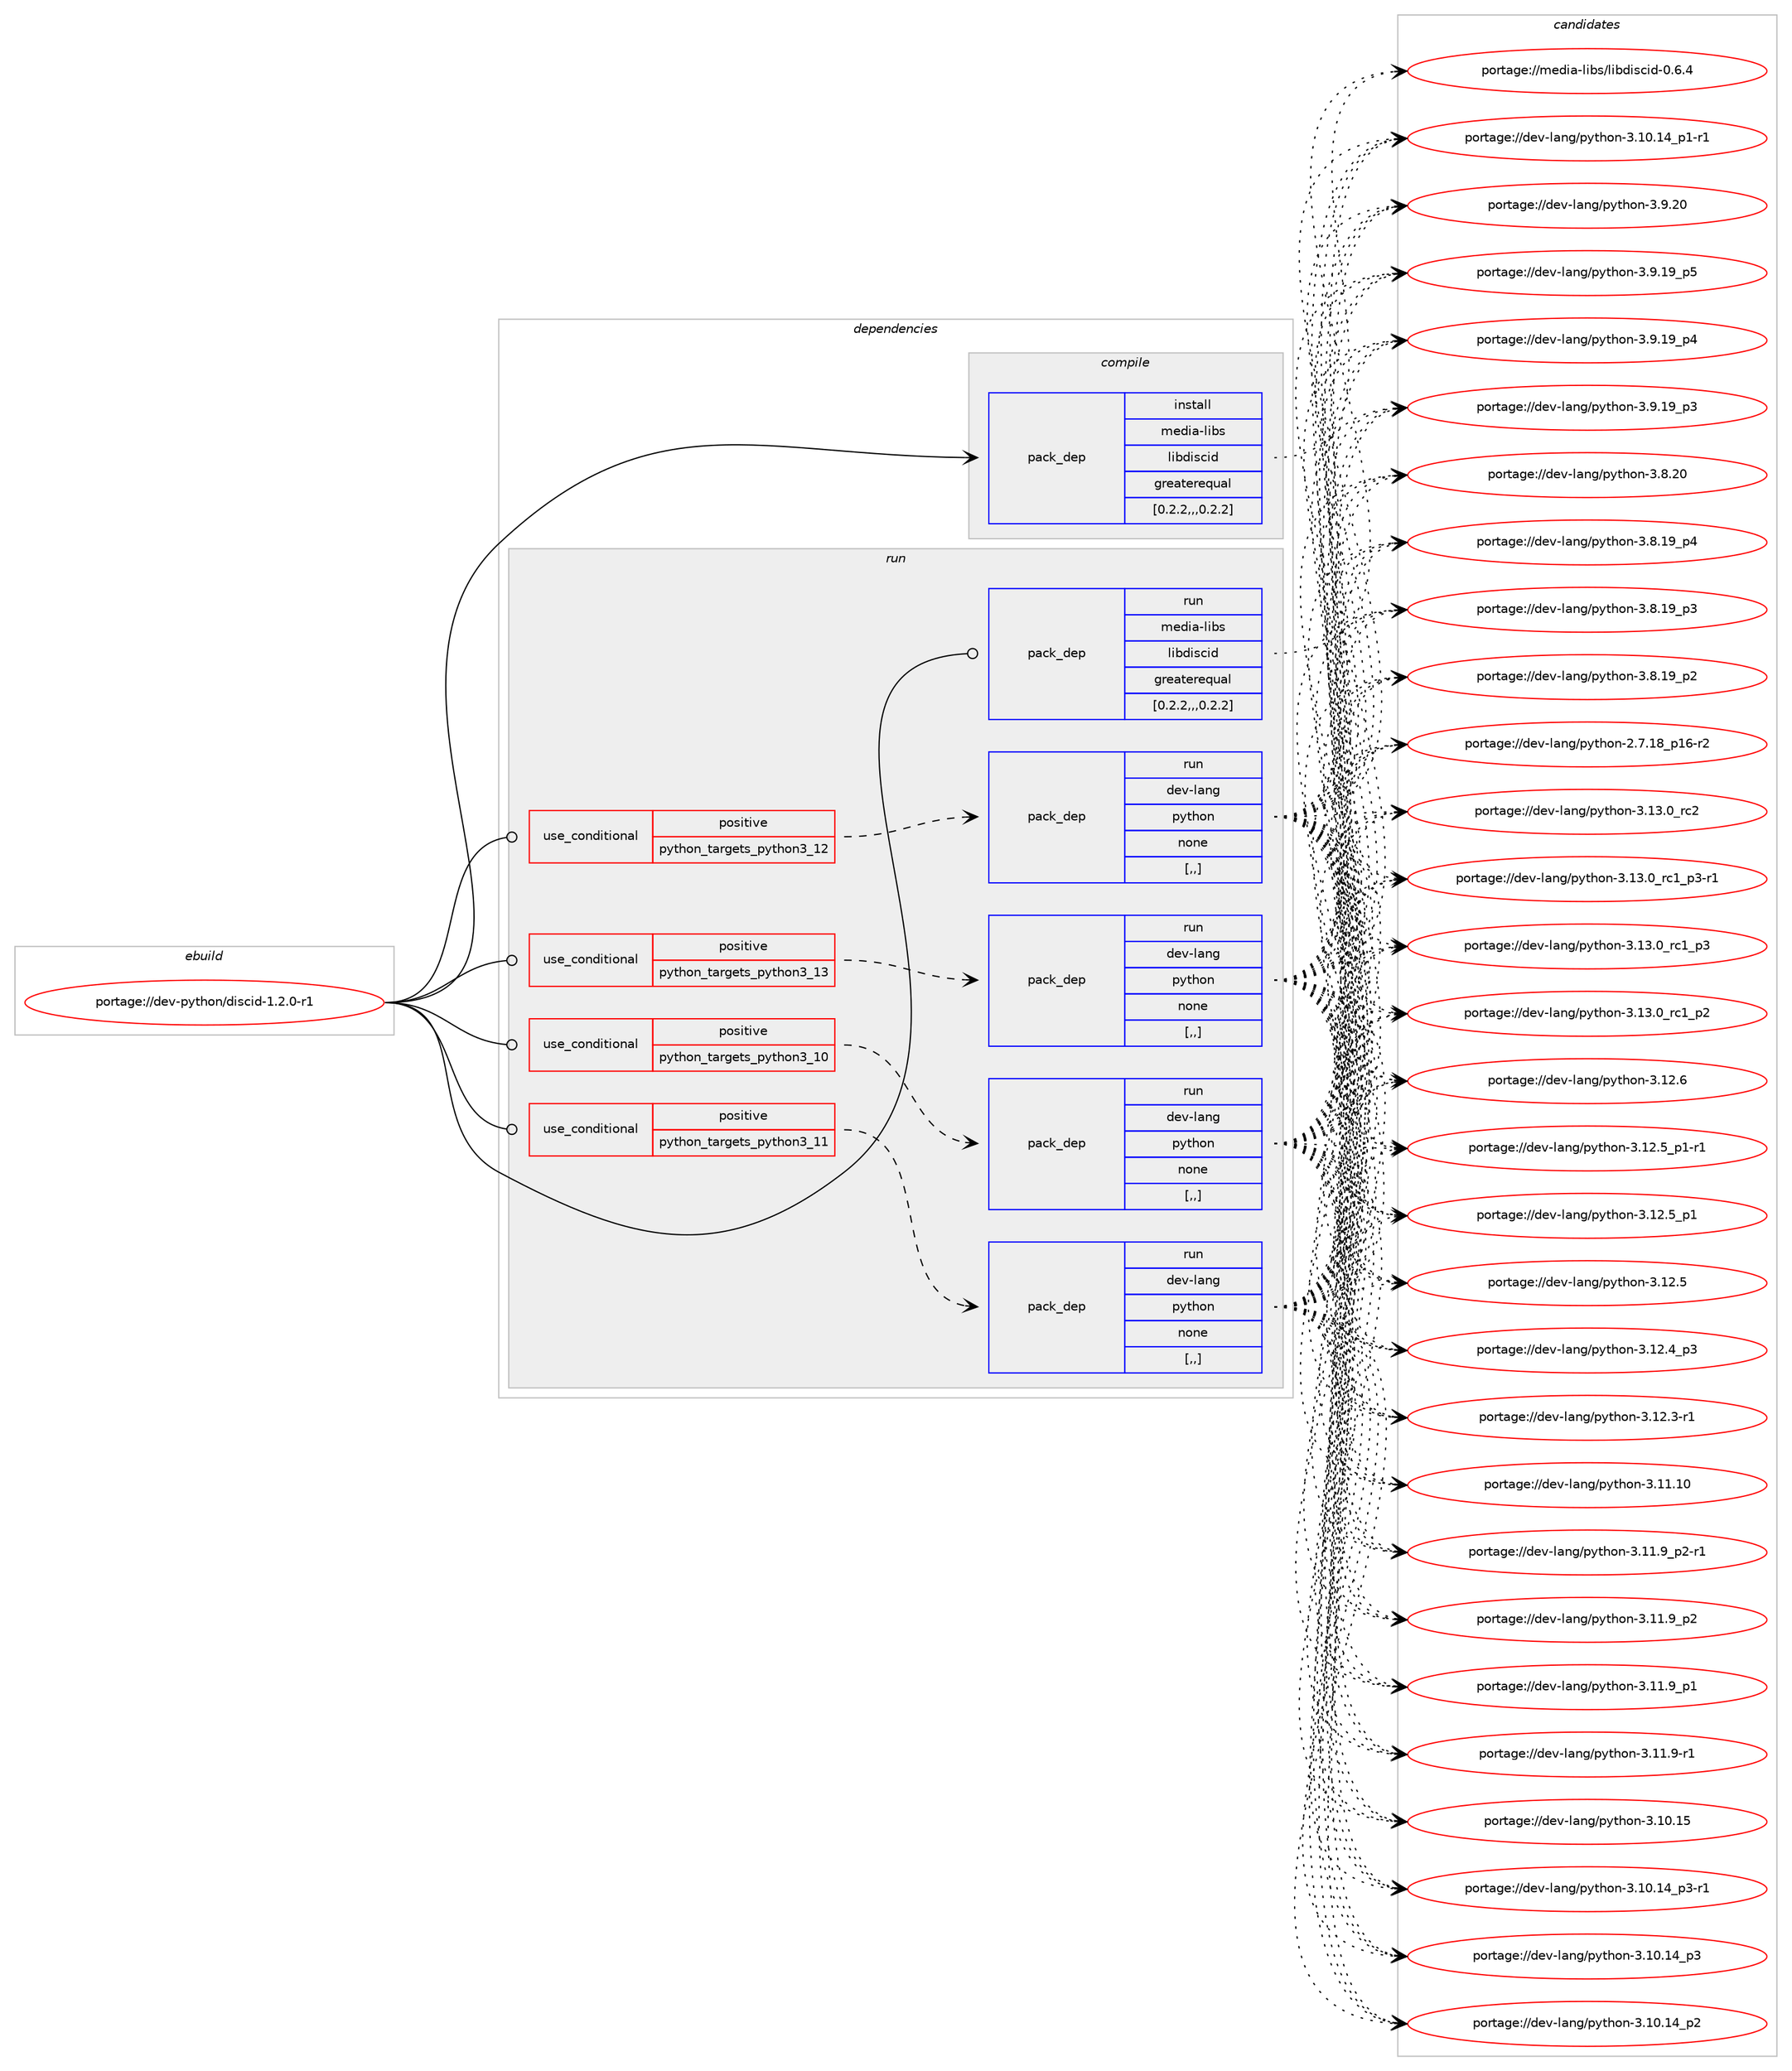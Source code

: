 digraph prolog {

# *************
# Graph options
# *************

newrank=true;
concentrate=true;
compound=true;
graph [rankdir=LR,fontname=Helvetica,fontsize=10,ranksep=1.5];#, ranksep=2.5, nodesep=0.2];
edge  [arrowhead=vee];
node  [fontname=Helvetica,fontsize=10];

# **********
# The ebuild
# **********

subgraph cluster_leftcol {
color=gray;
label=<<i>ebuild</i>>;
id [label="portage://dev-python/discid-1.2.0-r1", color=red, width=4, href="../dev-python/discid-1.2.0-r1.svg"];
}

# ****************
# The dependencies
# ****************

subgraph cluster_midcol {
color=gray;
label=<<i>dependencies</i>>;
subgraph cluster_compile {
fillcolor="#eeeeee";
style=filled;
label=<<i>compile</i>>;
subgraph pack472040 {
dependency639433 [label=<<TABLE BORDER="0" CELLBORDER="1" CELLSPACING="0" CELLPADDING="4" WIDTH="220"><TR><TD ROWSPAN="6" CELLPADDING="30">pack_dep</TD></TR><TR><TD WIDTH="110">install</TD></TR><TR><TD>media-libs</TD></TR><TR><TD>libdiscid</TD></TR><TR><TD>greaterequal</TD></TR><TR><TD>[0.2.2,,,0.2.2]</TD></TR></TABLE>>, shape=none, color=blue];
}
id:e -> dependency639433:w [weight=20,style="solid",arrowhead="vee"];
}
subgraph cluster_compileandrun {
fillcolor="#eeeeee";
style=filled;
label=<<i>compile and run</i>>;
}
subgraph cluster_run {
fillcolor="#eeeeee";
style=filled;
label=<<i>run</i>>;
subgraph cond162576 {
dependency639434 [label=<<TABLE BORDER="0" CELLBORDER="1" CELLSPACING="0" CELLPADDING="4"><TR><TD ROWSPAN="3" CELLPADDING="10">use_conditional</TD></TR><TR><TD>positive</TD></TR><TR><TD>python_targets_python3_10</TD></TR></TABLE>>, shape=none, color=red];
subgraph pack472041 {
dependency639435 [label=<<TABLE BORDER="0" CELLBORDER="1" CELLSPACING="0" CELLPADDING="4" WIDTH="220"><TR><TD ROWSPAN="6" CELLPADDING="30">pack_dep</TD></TR><TR><TD WIDTH="110">run</TD></TR><TR><TD>dev-lang</TD></TR><TR><TD>python</TD></TR><TR><TD>none</TD></TR><TR><TD>[,,]</TD></TR></TABLE>>, shape=none, color=blue];
}
dependency639434:e -> dependency639435:w [weight=20,style="dashed",arrowhead="vee"];
}
id:e -> dependency639434:w [weight=20,style="solid",arrowhead="odot"];
subgraph cond162577 {
dependency639436 [label=<<TABLE BORDER="0" CELLBORDER="1" CELLSPACING="0" CELLPADDING="4"><TR><TD ROWSPAN="3" CELLPADDING="10">use_conditional</TD></TR><TR><TD>positive</TD></TR><TR><TD>python_targets_python3_11</TD></TR></TABLE>>, shape=none, color=red];
subgraph pack472042 {
dependency639437 [label=<<TABLE BORDER="0" CELLBORDER="1" CELLSPACING="0" CELLPADDING="4" WIDTH="220"><TR><TD ROWSPAN="6" CELLPADDING="30">pack_dep</TD></TR><TR><TD WIDTH="110">run</TD></TR><TR><TD>dev-lang</TD></TR><TR><TD>python</TD></TR><TR><TD>none</TD></TR><TR><TD>[,,]</TD></TR></TABLE>>, shape=none, color=blue];
}
dependency639436:e -> dependency639437:w [weight=20,style="dashed",arrowhead="vee"];
}
id:e -> dependency639436:w [weight=20,style="solid",arrowhead="odot"];
subgraph cond162578 {
dependency639438 [label=<<TABLE BORDER="0" CELLBORDER="1" CELLSPACING="0" CELLPADDING="4"><TR><TD ROWSPAN="3" CELLPADDING="10">use_conditional</TD></TR><TR><TD>positive</TD></TR><TR><TD>python_targets_python3_12</TD></TR></TABLE>>, shape=none, color=red];
subgraph pack472043 {
dependency639439 [label=<<TABLE BORDER="0" CELLBORDER="1" CELLSPACING="0" CELLPADDING="4" WIDTH="220"><TR><TD ROWSPAN="6" CELLPADDING="30">pack_dep</TD></TR><TR><TD WIDTH="110">run</TD></TR><TR><TD>dev-lang</TD></TR><TR><TD>python</TD></TR><TR><TD>none</TD></TR><TR><TD>[,,]</TD></TR></TABLE>>, shape=none, color=blue];
}
dependency639438:e -> dependency639439:w [weight=20,style="dashed",arrowhead="vee"];
}
id:e -> dependency639438:w [weight=20,style="solid",arrowhead="odot"];
subgraph cond162579 {
dependency639440 [label=<<TABLE BORDER="0" CELLBORDER="1" CELLSPACING="0" CELLPADDING="4"><TR><TD ROWSPAN="3" CELLPADDING="10">use_conditional</TD></TR><TR><TD>positive</TD></TR><TR><TD>python_targets_python3_13</TD></TR></TABLE>>, shape=none, color=red];
subgraph pack472044 {
dependency639441 [label=<<TABLE BORDER="0" CELLBORDER="1" CELLSPACING="0" CELLPADDING="4" WIDTH="220"><TR><TD ROWSPAN="6" CELLPADDING="30">pack_dep</TD></TR><TR><TD WIDTH="110">run</TD></TR><TR><TD>dev-lang</TD></TR><TR><TD>python</TD></TR><TR><TD>none</TD></TR><TR><TD>[,,]</TD></TR></TABLE>>, shape=none, color=blue];
}
dependency639440:e -> dependency639441:w [weight=20,style="dashed",arrowhead="vee"];
}
id:e -> dependency639440:w [weight=20,style="solid",arrowhead="odot"];
subgraph pack472045 {
dependency639442 [label=<<TABLE BORDER="0" CELLBORDER="1" CELLSPACING="0" CELLPADDING="4" WIDTH="220"><TR><TD ROWSPAN="6" CELLPADDING="30">pack_dep</TD></TR><TR><TD WIDTH="110">run</TD></TR><TR><TD>media-libs</TD></TR><TR><TD>libdiscid</TD></TR><TR><TD>greaterequal</TD></TR><TR><TD>[0.2.2,,,0.2.2]</TD></TR></TABLE>>, shape=none, color=blue];
}
id:e -> dependency639442:w [weight=20,style="solid",arrowhead="odot"];
}
}

# **************
# The candidates
# **************

subgraph cluster_choices {
rank=same;
color=gray;
label=<<i>candidates</i>>;

subgraph choice472040 {
color=black;
nodesep=1;
choice109101100105974510810598115471081059810010511599105100454846544652 [label="portage://media-libs/libdiscid-0.6.4", color=red, width=4,href="../media-libs/libdiscid-0.6.4.svg"];
dependency639433:e -> choice109101100105974510810598115471081059810010511599105100454846544652:w [style=dotted,weight="100"];
}
subgraph choice472041 {
color=black;
nodesep=1;
choice10010111845108971101034711212111610411111045514649514648951149950 [label="portage://dev-lang/python-3.13.0_rc2", color=red, width=4,href="../dev-lang/python-3.13.0_rc2.svg"];
choice1001011184510897110103471121211161041111104551464951464895114994995112514511449 [label="portage://dev-lang/python-3.13.0_rc1_p3-r1", color=red, width=4,href="../dev-lang/python-3.13.0_rc1_p3-r1.svg"];
choice100101118451089711010347112121116104111110455146495146489511499499511251 [label="portage://dev-lang/python-3.13.0_rc1_p3", color=red, width=4,href="../dev-lang/python-3.13.0_rc1_p3.svg"];
choice100101118451089711010347112121116104111110455146495146489511499499511250 [label="portage://dev-lang/python-3.13.0_rc1_p2", color=red, width=4,href="../dev-lang/python-3.13.0_rc1_p2.svg"];
choice10010111845108971101034711212111610411111045514649504654 [label="portage://dev-lang/python-3.12.6", color=red, width=4,href="../dev-lang/python-3.12.6.svg"];
choice1001011184510897110103471121211161041111104551464950465395112494511449 [label="portage://dev-lang/python-3.12.5_p1-r1", color=red, width=4,href="../dev-lang/python-3.12.5_p1-r1.svg"];
choice100101118451089711010347112121116104111110455146495046539511249 [label="portage://dev-lang/python-3.12.5_p1", color=red, width=4,href="../dev-lang/python-3.12.5_p1.svg"];
choice10010111845108971101034711212111610411111045514649504653 [label="portage://dev-lang/python-3.12.5", color=red, width=4,href="../dev-lang/python-3.12.5.svg"];
choice100101118451089711010347112121116104111110455146495046529511251 [label="portage://dev-lang/python-3.12.4_p3", color=red, width=4,href="../dev-lang/python-3.12.4_p3.svg"];
choice100101118451089711010347112121116104111110455146495046514511449 [label="portage://dev-lang/python-3.12.3-r1", color=red, width=4,href="../dev-lang/python-3.12.3-r1.svg"];
choice1001011184510897110103471121211161041111104551464949464948 [label="portage://dev-lang/python-3.11.10", color=red, width=4,href="../dev-lang/python-3.11.10.svg"];
choice1001011184510897110103471121211161041111104551464949465795112504511449 [label="portage://dev-lang/python-3.11.9_p2-r1", color=red, width=4,href="../dev-lang/python-3.11.9_p2-r1.svg"];
choice100101118451089711010347112121116104111110455146494946579511250 [label="portage://dev-lang/python-3.11.9_p2", color=red, width=4,href="../dev-lang/python-3.11.9_p2.svg"];
choice100101118451089711010347112121116104111110455146494946579511249 [label="portage://dev-lang/python-3.11.9_p1", color=red, width=4,href="../dev-lang/python-3.11.9_p1.svg"];
choice100101118451089711010347112121116104111110455146494946574511449 [label="portage://dev-lang/python-3.11.9-r1", color=red, width=4,href="../dev-lang/python-3.11.9-r1.svg"];
choice1001011184510897110103471121211161041111104551464948464953 [label="portage://dev-lang/python-3.10.15", color=red, width=4,href="../dev-lang/python-3.10.15.svg"];
choice100101118451089711010347112121116104111110455146494846495295112514511449 [label="portage://dev-lang/python-3.10.14_p3-r1", color=red, width=4,href="../dev-lang/python-3.10.14_p3-r1.svg"];
choice10010111845108971101034711212111610411111045514649484649529511251 [label="portage://dev-lang/python-3.10.14_p3", color=red, width=4,href="../dev-lang/python-3.10.14_p3.svg"];
choice10010111845108971101034711212111610411111045514649484649529511250 [label="portage://dev-lang/python-3.10.14_p2", color=red, width=4,href="../dev-lang/python-3.10.14_p2.svg"];
choice100101118451089711010347112121116104111110455146494846495295112494511449 [label="portage://dev-lang/python-3.10.14_p1-r1", color=red, width=4,href="../dev-lang/python-3.10.14_p1-r1.svg"];
choice10010111845108971101034711212111610411111045514657465048 [label="portage://dev-lang/python-3.9.20", color=red, width=4,href="../dev-lang/python-3.9.20.svg"];
choice100101118451089711010347112121116104111110455146574649579511253 [label="portage://dev-lang/python-3.9.19_p5", color=red, width=4,href="../dev-lang/python-3.9.19_p5.svg"];
choice100101118451089711010347112121116104111110455146574649579511252 [label="portage://dev-lang/python-3.9.19_p4", color=red, width=4,href="../dev-lang/python-3.9.19_p4.svg"];
choice100101118451089711010347112121116104111110455146574649579511251 [label="portage://dev-lang/python-3.9.19_p3", color=red, width=4,href="../dev-lang/python-3.9.19_p3.svg"];
choice10010111845108971101034711212111610411111045514656465048 [label="portage://dev-lang/python-3.8.20", color=red, width=4,href="../dev-lang/python-3.8.20.svg"];
choice100101118451089711010347112121116104111110455146564649579511252 [label="portage://dev-lang/python-3.8.19_p4", color=red, width=4,href="../dev-lang/python-3.8.19_p4.svg"];
choice100101118451089711010347112121116104111110455146564649579511251 [label="portage://dev-lang/python-3.8.19_p3", color=red, width=4,href="../dev-lang/python-3.8.19_p3.svg"];
choice100101118451089711010347112121116104111110455146564649579511250 [label="portage://dev-lang/python-3.8.19_p2", color=red, width=4,href="../dev-lang/python-3.8.19_p2.svg"];
choice100101118451089711010347112121116104111110455046554649569511249544511450 [label="portage://dev-lang/python-2.7.18_p16-r2", color=red, width=4,href="../dev-lang/python-2.7.18_p16-r2.svg"];
dependency639435:e -> choice10010111845108971101034711212111610411111045514649514648951149950:w [style=dotted,weight="100"];
dependency639435:e -> choice1001011184510897110103471121211161041111104551464951464895114994995112514511449:w [style=dotted,weight="100"];
dependency639435:e -> choice100101118451089711010347112121116104111110455146495146489511499499511251:w [style=dotted,weight="100"];
dependency639435:e -> choice100101118451089711010347112121116104111110455146495146489511499499511250:w [style=dotted,weight="100"];
dependency639435:e -> choice10010111845108971101034711212111610411111045514649504654:w [style=dotted,weight="100"];
dependency639435:e -> choice1001011184510897110103471121211161041111104551464950465395112494511449:w [style=dotted,weight="100"];
dependency639435:e -> choice100101118451089711010347112121116104111110455146495046539511249:w [style=dotted,weight="100"];
dependency639435:e -> choice10010111845108971101034711212111610411111045514649504653:w [style=dotted,weight="100"];
dependency639435:e -> choice100101118451089711010347112121116104111110455146495046529511251:w [style=dotted,weight="100"];
dependency639435:e -> choice100101118451089711010347112121116104111110455146495046514511449:w [style=dotted,weight="100"];
dependency639435:e -> choice1001011184510897110103471121211161041111104551464949464948:w [style=dotted,weight="100"];
dependency639435:e -> choice1001011184510897110103471121211161041111104551464949465795112504511449:w [style=dotted,weight="100"];
dependency639435:e -> choice100101118451089711010347112121116104111110455146494946579511250:w [style=dotted,weight="100"];
dependency639435:e -> choice100101118451089711010347112121116104111110455146494946579511249:w [style=dotted,weight="100"];
dependency639435:e -> choice100101118451089711010347112121116104111110455146494946574511449:w [style=dotted,weight="100"];
dependency639435:e -> choice1001011184510897110103471121211161041111104551464948464953:w [style=dotted,weight="100"];
dependency639435:e -> choice100101118451089711010347112121116104111110455146494846495295112514511449:w [style=dotted,weight="100"];
dependency639435:e -> choice10010111845108971101034711212111610411111045514649484649529511251:w [style=dotted,weight="100"];
dependency639435:e -> choice10010111845108971101034711212111610411111045514649484649529511250:w [style=dotted,weight="100"];
dependency639435:e -> choice100101118451089711010347112121116104111110455146494846495295112494511449:w [style=dotted,weight="100"];
dependency639435:e -> choice10010111845108971101034711212111610411111045514657465048:w [style=dotted,weight="100"];
dependency639435:e -> choice100101118451089711010347112121116104111110455146574649579511253:w [style=dotted,weight="100"];
dependency639435:e -> choice100101118451089711010347112121116104111110455146574649579511252:w [style=dotted,weight="100"];
dependency639435:e -> choice100101118451089711010347112121116104111110455146574649579511251:w [style=dotted,weight="100"];
dependency639435:e -> choice10010111845108971101034711212111610411111045514656465048:w [style=dotted,weight="100"];
dependency639435:e -> choice100101118451089711010347112121116104111110455146564649579511252:w [style=dotted,weight="100"];
dependency639435:e -> choice100101118451089711010347112121116104111110455146564649579511251:w [style=dotted,weight="100"];
dependency639435:e -> choice100101118451089711010347112121116104111110455146564649579511250:w [style=dotted,weight="100"];
dependency639435:e -> choice100101118451089711010347112121116104111110455046554649569511249544511450:w [style=dotted,weight="100"];
}
subgraph choice472042 {
color=black;
nodesep=1;
choice10010111845108971101034711212111610411111045514649514648951149950 [label="portage://dev-lang/python-3.13.0_rc2", color=red, width=4,href="../dev-lang/python-3.13.0_rc2.svg"];
choice1001011184510897110103471121211161041111104551464951464895114994995112514511449 [label="portage://dev-lang/python-3.13.0_rc1_p3-r1", color=red, width=4,href="../dev-lang/python-3.13.0_rc1_p3-r1.svg"];
choice100101118451089711010347112121116104111110455146495146489511499499511251 [label="portage://dev-lang/python-3.13.0_rc1_p3", color=red, width=4,href="../dev-lang/python-3.13.0_rc1_p3.svg"];
choice100101118451089711010347112121116104111110455146495146489511499499511250 [label="portage://dev-lang/python-3.13.0_rc1_p2", color=red, width=4,href="../dev-lang/python-3.13.0_rc1_p2.svg"];
choice10010111845108971101034711212111610411111045514649504654 [label="portage://dev-lang/python-3.12.6", color=red, width=4,href="../dev-lang/python-3.12.6.svg"];
choice1001011184510897110103471121211161041111104551464950465395112494511449 [label="portage://dev-lang/python-3.12.5_p1-r1", color=red, width=4,href="../dev-lang/python-3.12.5_p1-r1.svg"];
choice100101118451089711010347112121116104111110455146495046539511249 [label="portage://dev-lang/python-3.12.5_p1", color=red, width=4,href="../dev-lang/python-3.12.5_p1.svg"];
choice10010111845108971101034711212111610411111045514649504653 [label="portage://dev-lang/python-3.12.5", color=red, width=4,href="../dev-lang/python-3.12.5.svg"];
choice100101118451089711010347112121116104111110455146495046529511251 [label="portage://dev-lang/python-3.12.4_p3", color=red, width=4,href="../dev-lang/python-3.12.4_p3.svg"];
choice100101118451089711010347112121116104111110455146495046514511449 [label="portage://dev-lang/python-3.12.3-r1", color=red, width=4,href="../dev-lang/python-3.12.3-r1.svg"];
choice1001011184510897110103471121211161041111104551464949464948 [label="portage://dev-lang/python-3.11.10", color=red, width=4,href="../dev-lang/python-3.11.10.svg"];
choice1001011184510897110103471121211161041111104551464949465795112504511449 [label="portage://dev-lang/python-3.11.9_p2-r1", color=red, width=4,href="../dev-lang/python-3.11.9_p2-r1.svg"];
choice100101118451089711010347112121116104111110455146494946579511250 [label="portage://dev-lang/python-3.11.9_p2", color=red, width=4,href="../dev-lang/python-3.11.9_p2.svg"];
choice100101118451089711010347112121116104111110455146494946579511249 [label="portage://dev-lang/python-3.11.9_p1", color=red, width=4,href="../dev-lang/python-3.11.9_p1.svg"];
choice100101118451089711010347112121116104111110455146494946574511449 [label="portage://dev-lang/python-3.11.9-r1", color=red, width=4,href="../dev-lang/python-3.11.9-r1.svg"];
choice1001011184510897110103471121211161041111104551464948464953 [label="portage://dev-lang/python-3.10.15", color=red, width=4,href="../dev-lang/python-3.10.15.svg"];
choice100101118451089711010347112121116104111110455146494846495295112514511449 [label="portage://dev-lang/python-3.10.14_p3-r1", color=red, width=4,href="../dev-lang/python-3.10.14_p3-r1.svg"];
choice10010111845108971101034711212111610411111045514649484649529511251 [label="portage://dev-lang/python-3.10.14_p3", color=red, width=4,href="../dev-lang/python-3.10.14_p3.svg"];
choice10010111845108971101034711212111610411111045514649484649529511250 [label="portage://dev-lang/python-3.10.14_p2", color=red, width=4,href="../dev-lang/python-3.10.14_p2.svg"];
choice100101118451089711010347112121116104111110455146494846495295112494511449 [label="portage://dev-lang/python-3.10.14_p1-r1", color=red, width=4,href="../dev-lang/python-3.10.14_p1-r1.svg"];
choice10010111845108971101034711212111610411111045514657465048 [label="portage://dev-lang/python-3.9.20", color=red, width=4,href="../dev-lang/python-3.9.20.svg"];
choice100101118451089711010347112121116104111110455146574649579511253 [label="portage://dev-lang/python-3.9.19_p5", color=red, width=4,href="../dev-lang/python-3.9.19_p5.svg"];
choice100101118451089711010347112121116104111110455146574649579511252 [label="portage://dev-lang/python-3.9.19_p4", color=red, width=4,href="../dev-lang/python-3.9.19_p4.svg"];
choice100101118451089711010347112121116104111110455146574649579511251 [label="portage://dev-lang/python-3.9.19_p3", color=red, width=4,href="../dev-lang/python-3.9.19_p3.svg"];
choice10010111845108971101034711212111610411111045514656465048 [label="portage://dev-lang/python-3.8.20", color=red, width=4,href="../dev-lang/python-3.8.20.svg"];
choice100101118451089711010347112121116104111110455146564649579511252 [label="portage://dev-lang/python-3.8.19_p4", color=red, width=4,href="../dev-lang/python-3.8.19_p4.svg"];
choice100101118451089711010347112121116104111110455146564649579511251 [label="portage://dev-lang/python-3.8.19_p3", color=red, width=4,href="../dev-lang/python-3.8.19_p3.svg"];
choice100101118451089711010347112121116104111110455146564649579511250 [label="portage://dev-lang/python-3.8.19_p2", color=red, width=4,href="../dev-lang/python-3.8.19_p2.svg"];
choice100101118451089711010347112121116104111110455046554649569511249544511450 [label="portage://dev-lang/python-2.7.18_p16-r2", color=red, width=4,href="../dev-lang/python-2.7.18_p16-r2.svg"];
dependency639437:e -> choice10010111845108971101034711212111610411111045514649514648951149950:w [style=dotted,weight="100"];
dependency639437:e -> choice1001011184510897110103471121211161041111104551464951464895114994995112514511449:w [style=dotted,weight="100"];
dependency639437:e -> choice100101118451089711010347112121116104111110455146495146489511499499511251:w [style=dotted,weight="100"];
dependency639437:e -> choice100101118451089711010347112121116104111110455146495146489511499499511250:w [style=dotted,weight="100"];
dependency639437:e -> choice10010111845108971101034711212111610411111045514649504654:w [style=dotted,weight="100"];
dependency639437:e -> choice1001011184510897110103471121211161041111104551464950465395112494511449:w [style=dotted,weight="100"];
dependency639437:e -> choice100101118451089711010347112121116104111110455146495046539511249:w [style=dotted,weight="100"];
dependency639437:e -> choice10010111845108971101034711212111610411111045514649504653:w [style=dotted,weight="100"];
dependency639437:e -> choice100101118451089711010347112121116104111110455146495046529511251:w [style=dotted,weight="100"];
dependency639437:e -> choice100101118451089711010347112121116104111110455146495046514511449:w [style=dotted,weight="100"];
dependency639437:e -> choice1001011184510897110103471121211161041111104551464949464948:w [style=dotted,weight="100"];
dependency639437:e -> choice1001011184510897110103471121211161041111104551464949465795112504511449:w [style=dotted,weight="100"];
dependency639437:e -> choice100101118451089711010347112121116104111110455146494946579511250:w [style=dotted,weight="100"];
dependency639437:e -> choice100101118451089711010347112121116104111110455146494946579511249:w [style=dotted,weight="100"];
dependency639437:e -> choice100101118451089711010347112121116104111110455146494946574511449:w [style=dotted,weight="100"];
dependency639437:e -> choice1001011184510897110103471121211161041111104551464948464953:w [style=dotted,weight="100"];
dependency639437:e -> choice100101118451089711010347112121116104111110455146494846495295112514511449:w [style=dotted,weight="100"];
dependency639437:e -> choice10010111845108971101034711212111610411111045514649484649529511251:w [style=dotted,weight="100"];
dependency639437:e -> choice10010111845108971101034711212111610411111045514649484649529511250:w [style=dotted,weight="100"];
dependency639437:e -> choice100101118451089711010347112121116104111110455146494846495295112494511449:w [style=dotted,weight="100"];
dependency639437:e -> choice10010111845108971101034711212111610411111045514657465048:w [style=dotted,weight="100"];
dependency639437:e -> choice100101118451089711010347112121116104111110455146574649579511253:w [style=dotted,weight="100"];
dependency639437:e -> choice100101118451089711010347112121116104111110455146574649579511252:w [style=dotted,weight="100"];
dependency639437:e -> choice100101118451089711010347112121116104111110455146574649579511251:w [style=dotted,weight="100"];
dependency639437:e -> choice10010111845108971101034711212111610411111045514656465048:w [style=dotted,weight="100"];
dependency639437:e -> choice100101118451089711010347112121116104111110455146564649579511252:w [style=dotted,weight="100"];
dependency639437:e -> choice100101118451089711010347112121116104111110455146564649579511251:w [style=dotted,weight="100"];
dependency639437:e -> choice100101118451089711010347112121116104111110455146564649579511250:w [style=dotted,weight="100"];
dependency639437:e -> choice100101118451089711010347112121116104111110455046554649569511249544511450:w [style=dotted,weight="100"];
}
subgraph choice472043 {
color=black;
nodesep=1;
choice10010111845108971101034711212111610411111045514649514648951149950 [label="portage://dev-lang/python-3.13.0_rc2", color=red, width=4,href="../dev-lang/python-3.13.0_rc2.svg"];
choice1001011184510897110103471121211161041111104551464951464895114994995112514511449 [label="portage://dev-lang/python-3.13.0_rc1_p3-r1", color=red, width=4,href="../dev-lang/python-3.13.0_rc1_p3-r1.svg"];
choice100101118451089711010347112121116104111110455146495146489511499499511251 [label="portage://dev-lang/python-3.13.0_rc1_p3", color=red, width=4,href="../dev-lang/python-3.13.0_rc1_p3.svg"];
choice100101118451089711010347112121116104111110455146495146489511499499511250 [label="portage://dev-lang/python-3.13.0_rc1_p2", color=red, width=4,href="../dev-lang/python-3.13.0_rc1_p2.svg"];
choice10010111845108971101034711212111610411111045514649504654 [label="portage://dev-lang/python-3.12.6", color=red, width=4,href="../dev-lang/python-3.12.6.svg"];
choice1001011184510897110103471121211161041111104551464950465395112494511449 [label="portage://dev-lang/python-3.12.5_p1-r1", color=red, width=4,href="../dev-lang/python-3.12.5_p1-r1.svg"];
choice100101118451089711010347112121116104111110455146495046539511249 [label="portage://dev-lang/python-3.12.5_p1", color=red, width=4,href="../dev-lang/python-3.12.5_p1.svg"];
choice10010111845108971101034711212111610411111045514649504653 [label="portage://dev-lang/python-3.12.5", color=red, width=4,href="../dev-lang/python-3.12.5.svg"];
choice100101118451089711010347112121116104111110455146495046529511251 [label="portage://dev-lang/python-3.12.4_p3", color=red, width=4,href="../dev-lang/python-3.12.4_p3.svg"];
choice100101118451089711010347112121116104111110455146495046514511449 [label="portage://dev-lang/python-3.12.3-r1", color=red, width=4,href="../dev-lang/python-3.12.3-r1.svg"];
choice1001011184510897110103471121211161041111104551464949464948 [label="portage://dev-lang/python-3.11.10", color=red, width=4,href="../dev-lang/python-3.11.10.svg"];
choice1001011184510897110103471121211161041111104551464949465795112504511449 [label="portage://dev-lang/python-3.11.9_p2-r1", color=red, width=4,href="../dev-lang/python-3.11.9_p2-r1.svg"];
choice100101118451089711010347112121116104111110455146494946579511250 [label="portage://dev-lang/python-3.11.9_p2", color=red, width=4,href="../dev-lang/python-3.11.9_p2.svg"];
choice100101118451089711010347112121116104111110455146494946579511249 [label="portage://dev-lang/python-3.11.9_p1", color=red, width=4,href="../dev-lang/python-3.11.9_p1.svg"];
choice100101118451089711010347112121116104111110455146494946574511449 [label="portage://dev-lang/python-3.11.9-r1", color=red, width=4,href="../dev-lang/python-3.11.9-r1.svg"];
choice1001011184510897110103471121211161041111104551464948464953 [label="portage://dev-lang/python-3.10.15", color=red, width=4,href="../dev-lang/python-3.10.15.svg"];
choice100101118451089711010347112121116104111110455146494846495295112514511449 [label="portage://dev-lang/python-3.10.14_p3-r1", color=red, width=4,href="../dev-lang/python-3.10.14_p3-r1.svg"];
choice10010111845108971101034711212111610411111045514649484649529511251 [label="portage://dev-lang/python-3.10.14_p3", color=red, width=4,href="../dev-lang/python-3.10.14_p3.svg"];
choice10010111845108971101034711212111610411111045514649484649529511250 [label="portage://dev-lang/python-3.10.14_p2", color=red, width=4,href="../dev-lang/python-3.10.14_p2.svg"];
choice100101118451089711010347112121116104111110455146494846495295112494511449 [label="portage://dev-lang/python-3.10.14_p1-r1", color=red, width=4,href="../dev-lang/python-3.10.14_p1-r1.svg"];
choice10010111845108971101034711212111610411111045514657465048 [label="portage://dev-lang/python-3.9.20", color=red, width=4,href="../dev-lang/python-3.9.20.svg"];
choice100101118451089711010347112121116104111110455146574649579511253 [label="portage://dev-lang/python-3.9.19_p5", color=red, width=4,href="../dev-lang/python-3.9.19_p5.svg"];
choice100101118451089711010347112121116104111110455146574649579511252 [label="portage://dev-lang/python-3.9.19_p4", color=red, width=4,href="../dev-lang/python-3.9.19_p4.svg"];
choice100101118451089711010347112121116104111110455146574649579511251 [label="portage://dev-lang/python-3.9.19_p3", color=red, width=4,href="../dev-lang/python-3.9.19_p3.svg"];
choice10010111845108971101034711212111610411111045514656465048 [label="portage://dev-lang/python-3.8.20", color=red, width=4,href="../dev-lang/python-3.8.20.svg"];
choice100101118451089711010347112121116104111110455146564649579511252 [label="portage://dev-lang/python-3.8.19_p4", color=red, width=4,href="../dev-lang/python-3.8.19_p4.svg"];
choice100101118451089711010347112121116104111110455146564649579511251 [label="portage://dev-lang/python-3.8.19_p3", color=red, width=4,href="../dev-lang/python-3.8.19_p3.svg"];
choice100101118451089711010347112121116104111110455146564649579511250 [label="portage://dev-lang/python-3.8.19_p2", color=red, width=4,href="../dev-lang/python-3.8.19_p2.svg"];
choice100101118451089711010347112121116104111110455046554649569511249544511450 [label="portage://dev-lang/python-2.7.18_p16-r2", color=red, width=4,href="../dev-lang/python-2.7.18_p16-r2.svg"];
dependency639439:e -> choice10010111845108971101034711212111610411111045514649514648951149950:w [style=dotted,weight="100"];
dependency639439:e -> choice1001011184510897110103471121211161041111104551464951464895114994995112514511449:w [style=dotted,weight="100"];
dependency639439:e -> choice100101118451089711010347112121116104111110455146495146489511499499511251:w [style=dotted,weight="100"];
dependency639439:e -> choice100101118451089711010347112121116104111110455146495146489511499499511250:w [style=dotted,weight="100"];
dependency639439:e -> choice10010111845108971101034711212111610411111045514649504654:w [style=dotted,weight="100"];
dependency639439:e -> choice1001011184510897110103471121211161041111104551464950465395112494511449:w [style=dotted,weight="100"];
dependency639439:e -> choice100101118451089711010347112121116104111110455146495046539511249:w [style=dotted,weight="100"];
dependency639439:e -> choice10010111845108971101034711212111610411111045514649504653:w [style=dotted,weight="100"];
dependency639439:e -> choice100101118451089711010347112121116104111110455146495046529511251:w [style=dotted,weight="100"];
dependency639439:e -> choice100101118451089711010347112121116104111110455146495046514511449:w [style=dotted,weight="100"];
dependency639439:e -> choice1001011184510897110103471121211161041111104551464949464948:w [style=dotted,weight="100"];
dependency639439:e -> choice1001011184510897110103471121211161041111104551464949465795112504511449:w [style=dotted,weight="100"];
dependency639439:e -> choice100101118451089711010347112121116104111110455146494946579511250:w [style=dotted,weight="100"];
dependency639439:e -> choice100101118451089711010347112121116104111110455146494946579511249:w [style=dotted,weight="100"];
dependency639439:e -> choice100101118451089711010347112121116104111110455146494946574511449:w [style=dotted,weight="100"];
dependency639439:e -> choice1001011184510897110103471121211161041111104551464948464953:w [style=dotted,weight="100"];
dependency639439:e -> choice100101118451089711010347112121116104111110455146494846495295112514511449:w [style=dotted,weight="100"];
dependency639439:e -> choice10010111845108971101034711212111610411111045514649484649529511251:w [style=dotted,weight="100"];
dependency639439:e -> choice10010111845108971101034711212111610411111045514649484649529511250:w [style=dotted,weight="100"];
dependency639439:e -> choice100101118451089711010347112121116104111110455146494846495295112494511449:w [style=dotted,weight="100"];
dependency639439:e -> choice10010111845108971101034711212111610411111045514657465048:w [style=dotted,weight="100"];
dependency639439:e -> choice100101118451089711010347112121116104111110455146574649579511253:w [style=dotted,weight="100"];
dependency639439:e -> choice100101118451089711010347112121116104111110455146574649579511252:w [style=dotted,weight="100"];
dependency639439:e -> choice100101118451089711010347112121116104111110455146574649579511251:w [style=dotted,weight="100"];
dependency639439:e -> choice10010111845108971101034711212111610411111045514656465048:w [style=dotted,weight="100"];
dependency639439:e -> choice100101118451089711010347112121116104111110455146564649579511252:w [style=dotted,weight="100"];
dependency639439:e -> choice100101118451089711010347112121116104111110455146564649579511251:w [style=dotted,weight="100"];
dependency639439:e -> choice100101118451089711010347112121116104111110455146564649579511250:w [style=dotted,weight="100"];
dependency639439:e -> choice100101118451089711010347112121116104111110455046554649569511249544511450:w [style=dotted,weight="100"];
}
subgraph choice472044 {
color=black;
nodesep=1;
choice10010111845108971101034711212111610411111045514649514648951149950 [label="portage://dev-lang/python-3.13.0_rc2", color=red, width=4,href="../dev-lang/python-3.13.0_rc2.svg"];
choice1001011184510897110103471121211161041111104551464951464895114994995112514511449 [label="portage://dev-lang/python-3.13.0_rc1_p3-r1", color=red, width=4,href="../dev-lang/python-3.13.0_rc1_p3-r1.svg"];
choice100101118451089711010347112121116104111110455146495146489511499499511251 [label="portage://dev-lang/python-3.13.0_rc1_p3", color=red, width=4,href="../dev-lang/python-3.13.0_rc1_p3.svg"];
choice100101118451089711010347112121116104111110455146495146489511499499511250 [label="portage://dev-lang/python-3.13.0_rc1_p2", color=red, width=4,href="../dev-lang/python-3.13.0_rc1_p2.svg"];
choice10010111845108971101034711212111610411111045514649504654 [label="portage://dev-lang/python-3.12.6", color=red, width=4,href="../dev-lang/python-3.12.6.svg"];
choice1001011184510897110103471121211161041111104551464950465395112494511449 [label="portage://dev-lang/python-3.12.5_p1-r1", color=red, width=4,href="../dev-lang/python-3.12.5_p1-r1.svg"];
choice100101118451089711010347112121116104111110455146495046539511249 [label="portage://dev-lang/python-3.12.5_p1", color=red, width=4,href="../dev-lang/python-3.12.5_p1.svg"];
choice10010111845108971101034711212111610411111045514649504653 [label="portage://dev-lang/python-3.12.5", color=red, width=4,href="../dev-lang/python-3.12.5.svg"];
choice100101118451089711010347112121116104111110455146495046529511251 [label="portage://dev-lang/python-3.12.4_p3", color=red, width=4,href="../dev-lang/python-3.12.4_p3.svg"];
choice100101118451089711010347112121116104111110455146495046514511449 [label="portage://dev-lang/python-3.12.3-r1", color=red, width=4,href="../dev-lang/python-3.12.3-r1.svg"];
choice1001011184510897110103471121211161041111104551464949464948 [label="portage://dev-lang/python-3.11.10", color=red, width=4,href="../dev-lang/python-3.11.10.svg"];
choice1001011184510897110103471121211161041111104551464949465795112504511449 [label="portage://dev-lang/python-3.11.9_p2-r1", color=red, width=4,href="../dev-lang/python-3.11.9_p2-r1.svg"];
choice100101118451089711010347112121116104111110455146494946579511250 [label="portage://dev-lang/python-3.11.9_p2", color=red, width=4,href="../dev-lang/python-3.11.9_p2.svg"];
choice100101118451089711010347112121116104111110455146494946579511249 [label="portage://dev-lang/python-3.11.9_p1", color=red, width=4,href="../dev-lang/python-3.11.9_p1.svg"];
choice100101118451089711010347112121116104111110455146494946574511449 [label="portage://dev-lang/python-3.11.9-r1", color=red, width=4,href="../dev-lang/python-3.11.9-r1.svg"];
choice1001011184510897110103471121211161041111104551464948464953 [label="portage://dev-lang/python-3.10.15", color=red, width=4,href="../dev-lang/python-3.10.15.svg"];
choice100101118451089711010347112121116104111110455146494846495295112514511449 [label="portage://dev-lang/python-3.10.14_p3-r1", color=red, width=4,href="../dev-lang/python-3.10.14_p3-r1.svg"];
choice10010111845108971101034711212111610411111045514649484649529511251 [label="portage://dev-lang/python-3.10.14_p3", color=red, width=4,href="../dev-lang/python-3.10.14_p3.svg"];
choice10010111845108971101034711212111610411111045514649484649529511250 [label="portage://dev-lang/python-3.10.14_p2", color=red, width=4,href="../dev-lang/python-3.10.14_p2.svg"];
choice100101118451089711010347112121116104111110455146494846495295112494511449 [label="portage://dev-lang/python-3.10.14_p1-r1", color=red, width=4,href="../dev-lang/python-3.10.14_p1-r1.svg"];
choice10010111845108971101034711212111610411111045514657465048 [label="portage://dev-lang/python-3.9.20", color=red, width=4,href="../dev-lang/python-3.9.20.svg"];
choice100101118451089711010347112121116104111110455146574649579511253 [label="portage://dev-lang/python-3.9.19_p5", color=red, width=4,href="../dev-lang/python-3.9.19_p5.svg"];
choice100101118451089711010347112121116104111110455146574649579511252 [label="portage://dev-lang/python-3.9.19_p4", color=red, width=4,href="../dev-lang/python-3.9.19_p4.svg"];
choice100101118451089711010347112121116104111110455146574649579511251 [label="portage://dev-lang/python-3.9.19_p3", color=red, width=4,href="../dev-lang/python-3.9.19_p3.svg"];
choice10010111845108971101034711212111610411111045514656465048 [label="portage://dev-lang/python-3.8.20", color=red, width=4,href="../dev-lang/python-3.8.20.svg"];
choice100101118451089711010347112121116104111110455146564649579511252 [label="portage://dev-lang/python-3.8.19_p4", color=red, width=4,href="../dev-lang/python-3.8.19_p4.svg"];
choice100101118451089711010347112121116104111110455146564649579511251 [label="portage://dev-lang/python-3.8.19_p3", color=red, width=4,href="../dev-lang/python-3.8.19_p3.svg"];
choice100101118451089711010347112121116104111110455146564649579511250 [label="portage://dev-lang/python-3.8.19_p2", color=red, width=4,href="../dev-lang/python-3.8.19_p2.svg"];
choice100101118451089711010347112121116104111110455046554649569511249544511450 [label="portage://dev-lang/python-2.7.18_p16-r2", color=red, width=4,href="../dev-lang/python-2.7.18_p16-r2.svg"];
dependency639441:e -> choice10010111845108971101034711212111610411111045514649514648951149950:w [style=dotted,weight="100"];
dependency639441:e -> choice1001011184510897110103471121211161041111104551464951464895114994995112514511449:w [style=dotted,weight="100"];
dependency639441:e -> choice100101118451089711010347112121116104111110455146495146489511499499511251:w [style=dotted,weight="100"];
dependency639441:e -> choice100101118451089711010347112121116104111110455146495146489511499499511250:w [style=dotted,weight="100"];
dependency639441:e -> choice10010111845108971101034711212111610411111045514649504654:w [style=dotted,weight="100"];
dependency639441:e -> choice1001011184510897110103471121211161041111104551464950465395112494511449:w [style=dotted,weight="100"];
dependency639441:e -> choice100101118451089711010347112121116104111110455146495046539511249:w [style=dotted,weight="100"];
dependency639441:e -> choice10010111845108971101034711212111610411111045514649504653:w [style=dotted,weight="100"];
dependency639441:e -> choice100101118451089711010347112121116104111110455146495046529511251:w [style=dotted,weight="100"];
dependency639441:e -> choice100101118451089711010347112121116104111110455146495046514511449:w [style=dotted,weight="100"];
dependency639441:e -> choice1001011184510897110103471121211161041111104551464949464948:w [style=dotted,weight="100"];
dependency639441:e -> choice1001011184510897110103471121211161041111104551464949465795112504511449:w [style=dotted,weight="100"];
dependency639441:e -> choice100101118451089711010347112121116104111110455146494946579511250:w [style=dotted,weight="100"];
dependency639441:e -> choice100101118451089711010347112121116104111110455146494946579511249:w [style=dotted,weight="100"];
dependency639441:e -> choice100101118451089711010347112121116104111110455146494946574511449:w [style=dotted,weight="100"];
dependency639441:e -> choice1001011184510897110103471121211161041111104551464948464953:w [style=dotted,weight="100"];
dependency639441:e -> choice100101118451089711010347112121116104111110455146494846495295112514511449:w [style=dotted,weight="100"];
dependency639441:e -> choice10010111845108971101034711212111610411111045514649484649529511251:w [style=dotted,weight="100"];
dependency639441:e -> choice10010111845108971101034711212111610411111045514649484649529511250:w [style=dotted,weight="100"];
dependency639441:e -> choice100101118451089711010347112121116104111110455146494846495295112494511449:w [style=dotted,weight="100"];
dependency639441:e -> choice10010111845108971101034711212111610411111045514657465048:w [style=dotted,weight="100"];
dependency639441:e -> choice100101118451089711010347112121116104111110455146574649579511253:w [style=dotted,weight="100"];
dependency639441:e -> choice100101118451089711010347112121116104111110455146574649579511252:w [style=dotted,weight="100"];
dependency639441:e -> choice100101118451089711010347112121116104111110455146574649579511251:w [style=dotted,weight="100"];
dependency639441:e -> choice10010111845108971101034711212111610411111045514656465048:w [style=dotted,weight="100"];
dependency639441:e -> choice100101118451089711010347112121116104111110455146564649579511252:w [style=dotted,weight="100"];
dependency639441:e -> choice100101118451089711010347112121116104111110455146564649579511251:w [style=dotted,weight="100"];
dependency639441:e -> choice100101118451089711010347112121116104111110455146564649579511250:w [style=dotted,weight="100"];
dependency639441:e -> choice100101118451089711010347112121116104111110455046554649569511249544511450:w [style=dotted,weight="100"];
}
subgraph choice472045 {
color=black;
nodesep=1;
choice109101100105974510810598115471081059810010511599105100454846544652 [label="portage://media-libs/libdiscid-0.6.4", color=red, width=4,href="../media-libs/libdiscid-0.6.4.svg"];
dependency639442:e -> choice109101100105974510810598115471081059810010511599105100454846544652:w [style=dotted,weight="100"];
}
}

}
